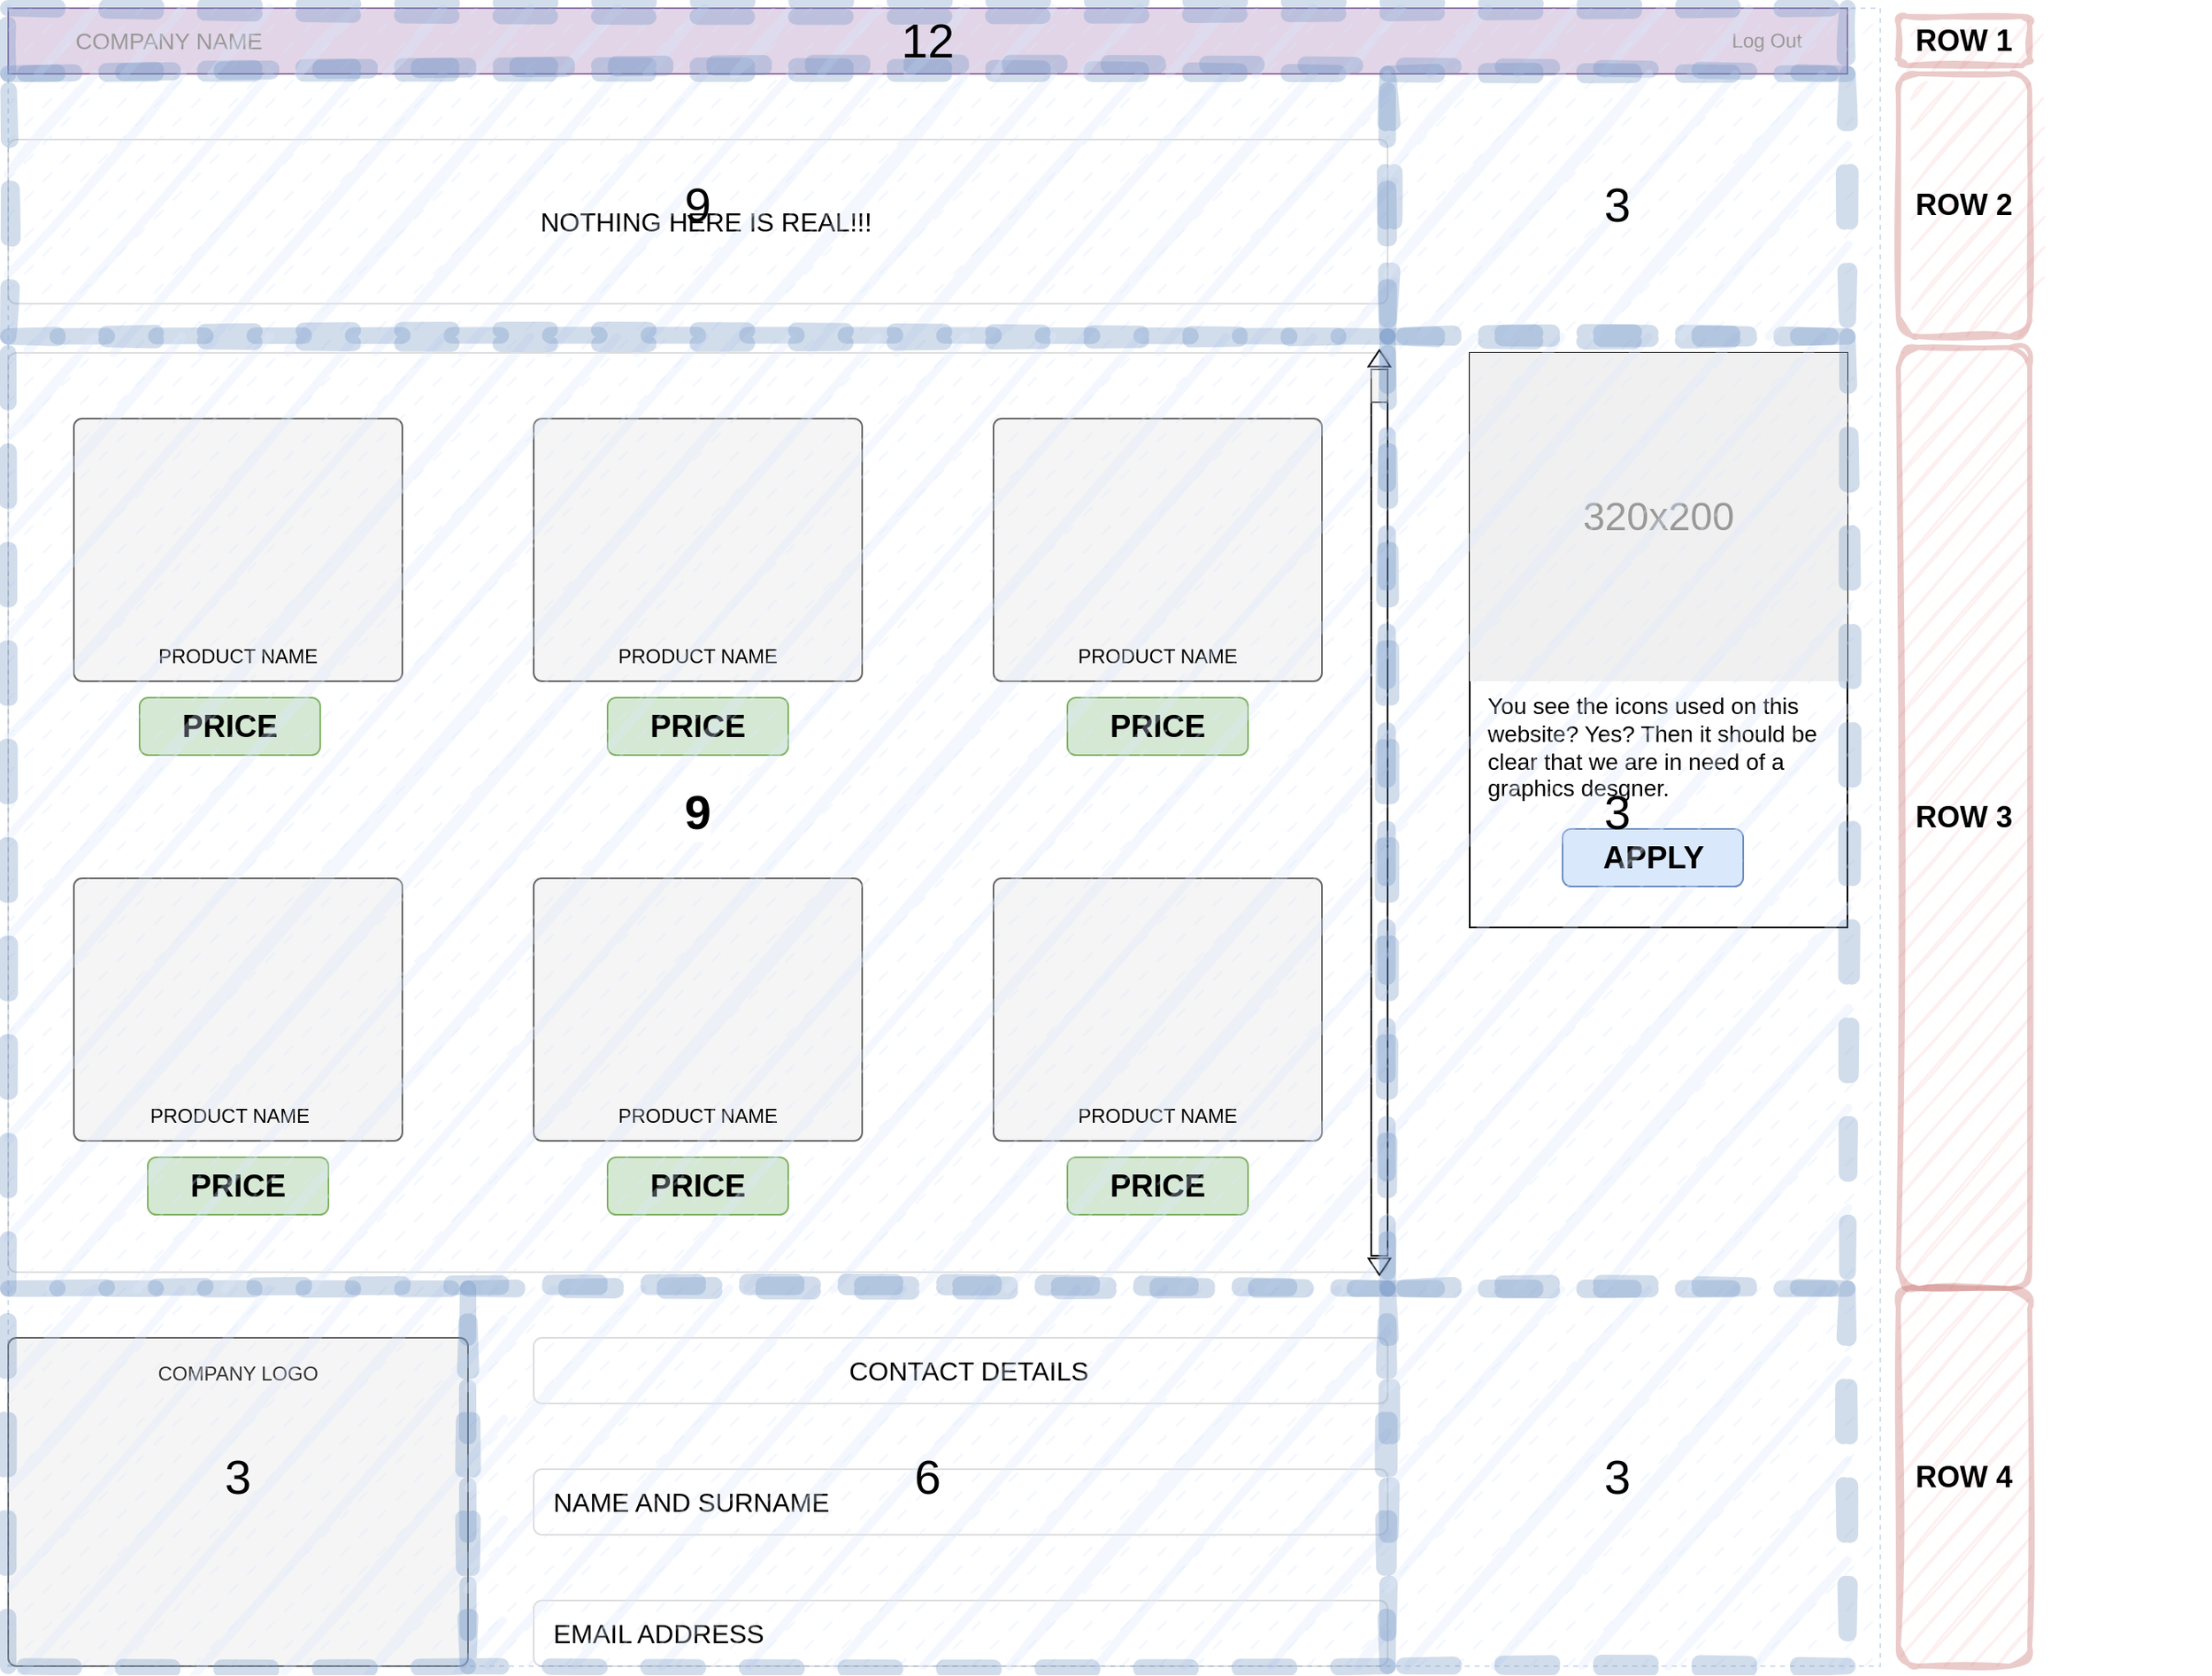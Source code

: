 <mxfile version="21.7.5" type="device">
  <diagram name="Page-1" id="c9db0220-8083-56f3-ca83-edcdcd058819">
    <mxGraphModel dx="1391" dy="857" grid="1" gridSize="10" guides="1" tooltips="1" connect="1" arrows="1" fold="1" page="1" pageScale="1.5" pageWidth="826" pageHeight="1169" background="#ffffff" math="0" shadow="0">
      <root>
        <mxCell id="0" style=";html=1;" />
        <mxCell id="1" style=";html=1;" parent="0" />
        <mxCell id="1Ng4_Pogers-fWILuyGW-9" value="" style="html=1;shadow=0;dashed=0;shape=mxgraph.bootstrap.rrect;rSize=5;fontSize=12;strokeColor=#dddddd;align=left;spacing=10;verticalAlign=top;whiteSpace=wrap;rounded=0;" parent="1" vertex="1">
          <mxGeometry x="160" y="230" width="840" height="560" as="geometry" />
        </mxCell>
        <mxCell id="tDJVFSzK_O32tygDH-b1-42" value="&lt;h2&gt;&lt;b&gt;&lt;font style=&quot;font-size: 19px;&quot;&gt;PRICE&lt;/font&gt;&lt;/b&gt;&lt;/h2&gt;" style="rounded=1;whiteSpace=wrap;html=1;fillColor=#d5e8d4;strokeColor=#82b366;" parent="1" vertex="1">
          <mxGeometry x="240" y="440" width="110" height="35" as="geometry" />
        </mxCell>
        <mxCell id="tDJVFSzK_O32tygDH-b1-43" value="&lt;h2&gt;&lt;b&gt;&lt;font style=&quot;font-size: 19px;&quot;&gt;PRICE&lt;/font&gt;&lt;/b&gt;&lt;/h2&gt;" style="rounded=1;whiteSpace=wrap;html=1;fillColor=#d5e8d4;strokeColor=#82b366;" parent="1" vertex="1">
          <mxGeometry x="525" y="440" width="110" height="35" as="geometry" />
        </mxCell>
        <mxCell id="tDJVFSzK_O32tygDH-b1-44" value="&lt;h2&gt;&lt;b&gt;&lt;font style=&quot;font-size: 19px;&quot;&gt;PRICE&lt;/font&gt;&lt;/b&gt;&lt;/h2&gt;" style="rounded=1;whiteSpace=wrap;html=1;fillColor=#d5e8d4;strokeColor=#82b366;" parent="1" vertex="1">
          <mxGeometry x="805" y="440" width="110" height="35" as="geometry" />
        </mxCell>
        <mxCell id="tDJVFSzK_O32tygDH-b1-45" value="&lt;h2&gt;&lt;b&gt;&lt;font style=&quot;font-size: 19px;&quot;&gt;PRICE&lt;/font&gt;&lt;/b&gt;&lt;/h2&gt;" style="rounded=1;whiteSpace=wrap;html=1;fillColor=#d5e8d4;strokeColor=#82b366;" parent="1" vertex="1">
          <mxGeometry x="805" y="720" width="110" height="35" as="geometry" />
        </mxCell>
        <mxCell id="tDJVFSzK_O32tygDH-b1-46" value="&lt;h2&gt;&lt;b&gt;&lt;font style=&quot;font-size: 19px;&quot;&gt;PRICE&lt;/font&gt;&lt;/b&gt;&lt;/h2&gt;" style="rounded=1;whiteSpace=wrap;html=1;fillColor=#d5e8d4;strokeColor=#82b366;" parent="1" vertex="1">
          <mxGeometry x="525" y="720" width="110" height="35" as="geometry" />
        </mxCell>
        <mxCell id="tDJVFSzK_O32tygDH-b1-47" value="&lt;h2&gt;&lt;b&gt;&lt;font style=&quot;font-size: 19px;&quot;&gt;PRICE&lt;/font&gt;&lt;/b&gt;&lt;/h2&gt;" style="rounded=1;whiteSpace=wrap;html=1;fillColor=#d5e8d4;strokeColor=#82b366;" parent="1" vertex="1">
          <mxGeometry x="245" y="720" width="110" height="35" as="geometry" />
        </mxCell>
        <mxCell id="tDJVFSzK_O32tygDH-b1-41" value="" style="group" parent="1" vertex="1" connectable="0">
          <mxGeometry x="1050.005" y="230" width="230" height="350" as="geometry" />
        </mxCell>
        <mxCell id="tDJVFSzK_O32tygDH-b1-37" value="" style="rounded=0;whiteSpace=wrap;html=1;" parent="tDJVFSzK_O32tygDH-b1-41" vertex="1">
          <mxGeometry width="230" height="350" as="geometry" />
        </mxCell>
        <mxCell id="3d76a8aef4d5c911-12" value="320x200" style="shape=rect;fontSize=24;fillColor=#f0f0f0;strokeColor=none;fontColor=#999999;whiteSpace=wrap;" parent="tDJVFSzK_O32tygDH-b1-41" vertex="1">
          <mxGeometry width="230" height="200" as="geometry" />
        </mxCell>
        <mxCell id="3d76a8aef4d5c911-14" value="You see the icons used on this website? Yes? Then it should be clear that we are in need of a graphics desgner." style="html=1;shadow=0;dashed=0;shape=mxgraph.bootstrap.anchor;strokeColor=#dddddd;whiteSpace=wrap;align=left;verticalAlign=top;fontSize=14;whiteSpace=wrap;" parent="tDJVFSzK_O32tygDH-b1-41" vertex="1">
          <mxGeometry x="8.97" y="200" width="213.03" height="80" as="geometry" />
        </mxCell>
        <mxCell id="tDJVFSzK_O32tygDH-b1-35" value="&lt;h2&gt;&lt;b&gt;&lt;font style=&quot;font-size: 19px;&quot;&gt;APPLY&lt;/font&gt;&lt;/b&gt;&lt;/h2&gt;" style="rounded=1;whiteSpace=wrap;html=1;fillColor=#dae8fc;strokeColor=#6c8ebf;" parent="tDJVFSzK_O32tygDH-b1-41" vertex="1">
          <mxGeometry x="56.515" y="290" width="110" height="35" as="geometry" />
        </mxCell>
        <mxCell id="3d76a8aef4d5c911-1" value="" style="html=1;shadow=0;dashed=0;shape=mxgraph.bootstrap.rect;fillColor=#e1d5e7;strokeColor=#9673a6;whiteSpace=wrap;rounded=0;fontSize=12;align=left;" parent="1" vertex="1">
          <mxGeometry x="160" y="20" width="1120" height="40" as="geometry" />
        </mxCell>
        <mxCell id="3d76a8aef4d5c911-2" value="COMPANY NAME" style="html=1;shadow=0;dashed=0;fillColor=none;strokeColor=none;shape=mxgraph.bootstrap.rect;fontColor=#999999;fontSize=14;whiteSpace=wrap;align=left;" parent="3d76a8aef4d5c911-1" vertex="1">
          <mxGeometry x="38.957" width="779.13" height="40" as="geometry" />
        </mxCell>
        <mxCell id="3d76a8aef4d5c911-10" value="Log Out" style="html=1;shadow=0;dashed=0;fillColor=none;strokeColor=none;shape=mxgraph.bootstrap.rect;fontColor=#999999;whiteSpace=wrap;" parent="3d76a8aef4d5c911-1" vertex="1">
          <mxGeometry x="1022" width="98" height="40" as="geometry" />
        </mxCell>
        <mxCell id="3d76a8aef4d5c911-18" value="NOTHING HERE IS REAL!!!" style="html=1;shadow=0;dashed=0;shape=mxgraph.bootstrap.rrect;rSize=5;strokeColor=#dddddd;;align=center;spacingLeft=10;fontSize=16;whiteSpace=wrap;rounded=0;" parent="1" vertex="1">
          <mxGeometry x="160" y="100" width="840" height="100" as="geometry" />
        </mxCell>
        <mxCell id="3d76a8aef4d5c911-24" value="" style="html=1;shadow=0;dashed=0;shape=mxgraph.bootstrap.rrect;rSize=5;fontSize=12;strokeColor=#666666;align=left;spacing=10;verticalAlign=top;whiteSpace=wrap;rounded=0;fillColor=#f5f5f5;fontColor=#333333;" parent="1" vertex="1">
          <mxGeometry x="200" y="270" width="200" height="160" as="geometry" />
        </mxCell>
        <mxCell id="3d76a8aef4d5c911-29" value="NAME AND SURNAME" style="html=1;shadow=0;dashed=0;shape=mxgraph.bootstrap.rrect;rSize=5;strokeColor=#dddddd;align=left;spacingLeft=10;fontSize=16;whiteSpace=wrap;rounded=0;" parent="1" vertex="1">
          <mxGeometry x="480" y="910" width="520" height="40" as="geometry" />
        </mxCell>
        <mxCell id="1Ng4_Pogers-fWILuyGW-2" value="" style="html=1;shadow=0;dashed=0;shape=mxgraph.bootstrap.rrect;rSize=5;fontSize=12;strokeColor=#666666;align=left;spacing=10;verticalAlign=top;whiteSpace=wrap;rounded=0;fillColor=#f5f5f5;fontColor=#333333;" parent="1" vertex="1">
          <mxGeometry x="480" y="270" width="200" height="160" as="geometry" />
        </mxCell>
        <mxCell id="1Ng4_Pogers-fWILuyGW-3" value="" style="html=1;shadow=0;dashed=0;shape=mxgraph.bootstrap.rrect;rSize=5;fontSize=12;strokeColor=#666666;align=left;spacing=10;verticalAlign=top;whiteSpace=wrap;rounded=0;fillColor=#f5f5f5;fontColor=#333333;" parent="1" vertex="1">
          <mxGeometry x="760" y="270" width="200" height="160" as="geometry" />
        </mxCell>
        <mxCell id="1Ng4_Pogers-fWILuyGW-10" value="" style="html=1;shadow=0;dashed=0;shape=mxgraph.bootstrap.rrect;rSize=5;fontSize=12;strokeColor=#666666;align=left;spacing=10;verticalAlign=top;whiteSpace=wrap;rounded=0;fillColor=#f5f5f5;fontColor=#333333;" parent="1" vertex="1">
          <mxGeometry x="200" y="550" width="200" height="160" as="geometry" />
        </mxCell>
        <mxCell id="1Ng4_Pogers-fWILuyGW-13" value="" style="html=1;shadow=0;dashed=0;shape=mxgraph.bootstrap.rrect;rSize=5;fontSize=12;strokeColor=#666666;align=left;spacing=10;verticalAlign=top;whiteSpace=wrap;rounded=0;fillColor=#f5f5f5;fontColor=#333333;" parent="1" vertex="1">
          <mxGeometry x="480" y="550" width="200" height="160" as="geometry" />
        </mxCell>
        <mxCell id="1Ng4_Pogers-fWILuyGW-15" value="" style="html=1;shadow=0;dashed=0;shape=mxgraph.bootstrap.rrect;rSize=5;fontSize=12;strokeColor=#666666;align=left;spacing=10;verticalAlign=top;whiteSpace=wrap;rounded=0;fillColor=#f5f5f5;fontColor=#333333;" parent="1" vertex="1">
          <mxGeometry x="760" y="550" width="200" height="160" as="geometry" />
        </mxCell>
        <mxCell id="1Ng4_Pogers-fWILuyGW-17" value="" style="rounded=0;whiteSpace=wrap;html=1;" parent="1" vertex="1">
          <mxGeometry x="990" y="240" width="10" height="540" as="geometry" />
        </mxCell>
        <mxCell id="1Ng4_Pogers-fWILuyGW-20" value="" style="triangle;whiteSpace=wrap;html=1;rotation=-90;" parent="1" vertex="1">
          <mxGeometry x="990" y="226.66" width="10" height="13.34" as="geometry" />
        </mxCell>
        <mxCell id="1Ng4_Pogers-fWILuyGW-21" value="" style="triangle;whiteSpace=wrap;html=1;rotation=90;" parent="1" vertex="1">
          <mxGeometry x="990" y="780.0" width="10" height="13.34" as="geometry" />
        </mxCell>
        <mxCell id="1Ng4_Pogers-fWILuyGW-22" value="" style="rounded=0;whiteSpace=wrap;html=1;fillColor=#f5f5f5;fontColor=#333333;strokeColor=#666666;" parent="1" vertex="1">
          <mxGeometry x="990" y="240" width="10" height="20" as="geometry" />
        </mxCell>
        <mxCell id="1Ng4_Pogers-fWILuyGW-23" value="PRODUCT NAME" style="text;html=1;strokeColor=none;fillColor=none;align=center;verticalAlign=middle;whiteSpace=wrap;rounded=0;" parent="1" vertex="1">
          <mxGeometry x="245" y="400" width="110" height="30" as="geometry" />
        </mxCell>
        <mxCell id="1Ng4_Pogers-fWILuyGW-24" value="PRODUCT NAME" style="text;html=1;strokeColor=none;fillColor=none;align=center;verticalAlign=middle;whiteSpace=wrap;rounded=0;" parent="1" vertex="1">
          <mxGeometry x="525" y="400" width="110" height="30" as="geometry" />
        </mxCell>
        <mxCell id="1Ng4_Pogers-fWILuyGW-25" value="PRODUCT NAME" style="text;html=1;strokeColor=none;fillColor=none;align=center;verticalAlign=middle;whiteSpace=wrap;rounded=0;" parent="1" vertex="1">
          <mxGeometry x="805" y="400" width="110" height="30" as="geometry" />
        </mxCell>
        <mxCell id="1Ng4_Pogers-fWILuyGW-26" value="PRODUCT NAME" style="text;html=1;strokeColor=none;fillColor=none;align=center;verticalAlign=middle;whiteSpace=wrap;rounded=0;" parent="1" vertex="1">
          <mxGeometry x="805" y="680" width="110" height="30" as="geometry" />
        </mxCell>
        <mxCell id="1Ng4_Pogers-fWILuyGW-27" value="PRODUCT NAME" style="text;html=1;strokeColor=none;fillColor=none;align=center;verticalAlign=middle;whiteSpace=wrap;rounded=0;" parent="1" vertex="1">
          <mxGeometry x="525" y="680" width="110" height="30" as="geometry" />
        </mxCell>
        <mxCell id="1Ng4_Pogers-fWILuyGW-28" value="PRODUCT NAME" style="text;html=1;strokeColor=none;fillColor=none;align=center;verticalAlign=middle;whiteSpace=wrap;rounded=0;" parent="1" vertex="1">
          <mxGeometry x="240" y="680" width="110" height="30" as="geometry" />
        </mxCell>
        <mxCell id="1Ng4_Pogers-fWILuyGW-29" value="EMAIL ADDRESS" style="html=1;shadow=0;dashed=0;shape=mxgraph.bootstrap.rrect;rSize=5;strokeColor=#dddddd;align=left;spacingLeft=10;fontSize=16;whiteSpace=wrap;rounded=0;" parent="1" vertex="1">
          <mxGeometry x="480" y="990" width="520" height="40" as="geometry" />
        </mxCell>
        <mxCell id="1Ng4_Pogers-fWILuyGW-33" value="COMPANY LOGO" style="html=1;shadow=0;dashed=0;shape=mxgraph.bootstrap.rrect;rSize=5;fontSize=12;strokeColor=#666666;align=center;spacing=10;verticalAlign=top;whiteSpace=wrap;rounded=0;fillColor=#f5f5f5;fontColor=#333333;" parent="1" vertex="1">
          <mxGeometry x="160" y="830" width="280" height="200" as="geometry" />
        </mxCell>
        <mxCell id="1Ng4_Pogers-fWILuyGW-34" value="CONTACT DETAILS" style="html=1;shadow=0;dashed=0;shape=mxgraph.bootstrap.rrect;rSize=5;strokeColor=#dddddd;align=center;spacingLeft=10;fontSize=16;whiteSpace=wrap;rounded=0;" parent="1" vertex="1">
          <mxGeometry x="480" y="830" width="520" height="40" as="geometry" />
        </mxCell>
        <mxCell id="tDJVFSzK_O32tygDH-b1-60" value="" style="group;opacity=30;" parent="1" vertex="1" connectable="0">
          <mxGeometry x="160" y="20" width="1341" height="1010" as="geometry" />
        </mxCell>
        <mxCell id="tDJVFSzK_O32tygDH-b1-40" value="" style="group;fontSize=29;rounded=0;glass=0;shadow=0;opacity=30;strokeWidth=1;perimeterSpacing=2;fillStyle=dashed;dashed=1;fillColor=#dae8fc;strokeColor=#6c8ebf;" parent="tDJVFSzK_O32tygDH-b1-60" vertex="1" connectable="0">
          <mxGeometry width="1140" height="1010" as="geometry" />
        </mxCell>
        <mxCell id="tDJVFSzK_O32tygDH-b1-39" value="" style="group;fontSize=29;rounded=0;glass=0;shadow=0;opacity=30;strokeWidth=10;perimeterSpacing=2;" parent="tDJVFSzK_O32tygDH-b1-40" vertex="1" connectable="0">
          <mxGeometry width="1140" height="1010" as="geometry" />
        </mxCell>
        <mxCell id="tDJVFSzK_O32tygDH-b1-16" value="9" style="rounded=0;whiteSpace=wrap;html=1;dashed=1;fillColor=#dae8fc;strokeColor=#6c8ebf;strokeWidth=10;perimeterSpacing=2;fontSize=29;glass=0;shadow=0;opacity=30;sketch=1;curveFitting=1;jiggle=2;" parent="tDJVFSzK_O32tygDH-b1-39" vertex="1">
          <mxGeometry y="40" width="840" height="160" as="geometry" />
        </mxCell>
        <mxCell id="tDJVFSzK_O32tygDH-b1-18" value="3" style="rounded=0;whiteSpace=wrap;html=1;dashed=1;fillColor=#dae8fc;strokeColor=#6c8ebf;strokeWidth=10;perimeterSpacing=2;fontSize=29;glass=0;shadow=0;opacity=30;sketch=1;curveFitting=1;jiggle=2;" parent="tDJVFSzK_O32tygDH-b1-39" vertex="1">
          <mxGeometry y="780" width="280" height="230" as="geometry" />
        </mxCell>
        <mxCell id="tDJVFSzK_O32tygDH-b1-19" value="6" style="rounded=0;whiteSpace=wrap;html=1;dashed=1;fillColor=#dae8fc;strokeColor=#6c8ebf;strokeWidth=10;perimeterSpacing=2;fontSize=29;glass=0;shadow=0;opacity=30;sketch=1;curveFitting=1;jiggle=2;" parent="tDJVFSzK_O32tygDH-b1-39" vertex="1">
          <mxGeometry x="280" y="780" width="560" height="230" as="geometry" />
        </mxCell>
        <mxCell id="tDJVFSzK_O32tygDH-b1-32" value="3" style="rounded=0;whiteSpace=wrap;html=1;dashed=1;fillColor=#dae8fc;strokeColor=#6c8ebf;strokeWidth=10;perimeterSpacing=2;fontSize=29;glass=0;shadow=0;opacity=30;sketch=1;curveFitting=1;jiggle=2;" parent="tDJVFSzK_O32tygDH-b1-39" vertex="1">
          <mxGeometry x="840" y="780" width="280" height="230" as="geometry" />
        </mxCell>
        <mxCell id="tDJVFSzK_O32tygDH-b1-12" value="12" style="rounded=0;whiteSpace=wrap;html=1;dashed=1;fillColor=#dae8fc;strokeColor=#6c8ebf;strokeWidth=10;perimeterSpacing=2;fontSize=29;glass=0;shadow=0;opacity=30;sketch=1;curveFitting=1;jiggle=2;" parent="tDJVFSzK_O32tygDH-b1-39" vertex="1">
          <mxGeometry width="1120" height="40" as="geometry" />
        </mxCell>
        <mxCell id="tDJVFSzK_O32tygDH-b1-30" value="3" style="rounded=0;whiteSpace=wrap;html=1;dashed=1;fillColor=#dae8fc;strokeColor=#6c8ebf;strokeWidth=10;perimeterSpacing=2;fontSize=29;glass=0;shadow=0;opacity=30;sketch=1;curveFitting=1;jiggle=2;" parent="tDJVFSzK_O32tygDH-b1-40" vertex="1">
          <mxGeometry x="840" y="200" width="280" height="580" as="geometry" />
        </mxCell>
        <mxCell id="tDJVFSzK_O32tygDH-b1-38" value="3" style="rounded=0;whiteSpace=wrap;html=1;dashed=1;fillColor=#dae8fc;strokeColor=#6c8ebf;strokeWidth=10;perimeterSpacing=2;fontSize=29;glass=0;shadow=0;opacity=30;sketch=1;curveFitting=1;jiggle=2;" parent="tDJVFSzK_O32tygDH-b1-40" vertex="1">
          <mxGeometry x="840" y="40" width="280" height="160" as="geometry" />
        </mxCell>
        <mxCell id="tDJVFSzK_O32tygDH-b1-51" value="9" style="rounded=0;whiteSpace=wrap;html=1;dashed=1;fillColor=#dae8fc;strokeColor=#6c8ebf;strokeWidth=10;perimeterSpacing=2;fontSize=29;glass=0;shadow=0;opacity=30;sketch=1;curveFitting=1;jiggle=2;fontStyle=1;labelBackgroundColor=default;labelBorderColor=none;" parent="tDJVFSzK_O32tygDH-b1-40" vertex="1">
          <mxGeometry y="200" width="840" height="580" as="geometry" />
        </mxCell>
        <mxCell id="tDJVFSzK_O32tygDH-b1-59" value="" style="group;opacity=30;" parent="tDJVFSzK_O32tygDH-b1-60" vertex="1" connectable="0">
          <mxGeometry x="1151" y="5" width="190" height="1005" as="geometry" />
        </mxCell>
        <mxCell id="tDJVFSzK_O32tygDH-b1-53" value="&lt;b&gt;&lt;font style=&quot;font-size: 18px;&quot;&gt;ROW 1&lt;/font&gt;&lt;/b&gt;" style="text;html=1;strokeColor=#b85450;fillColor=#f8cecc;align=center;verticalAlign=middle;whiteSpace=wrap;rounded=1;strokeWidth=3;sketch=1;curveFitting=1;jiggle=2;opacity=30;" parent="tDJVFSzK_O32tygDH-b1-59" vertex="1">
          <mxGeometry width="80" height="30" as="geometry" />
        </mxCell>
        <mxCell id="tDJVFSzK_O32tygDH-b1-54" value="&lt;b&gt;&lt;font style=&quot;font-size: 18px;&quot;&gt;ROW 2&lt;/font&gt;&lt;/b&gt;" style="text;html=1;strokeColor=#b85450;fillColor=#f8cecc;align=center;verticalAlign=middle;whiteSpace=wrap;rounded=1;strokeWidth=3;sketch=1;curveFitting=1;jiggle=2;opacity=30;" parent="tDJVFSzK_O32tygDH-b1-59" vertex="1">
          <mxGeometry y="35" width="80" height="160" as="geometry" />
        </mxCell>
        <mxCell id="tDJVFSzK_O32tygDH-b1-55" value="&lt;b&gt;&lt;font style=&quot;font-size: 18px;&quot;&gt;ROW 3&lt;/font&gt;&lt;/b&gt;" style="text;html=1;strokeColor=#b85450;fillColor=#f8cecc;align=center;verticalAlign=middle;whiteSpace=wrap;rounded=1;strokeWidth=3;sketch=1;curveFitting=1;jiggle=2;opacity=30;" parent="tDJVFSzK_O32tygDH-b1-59" vertex="1">
          <mxGeometry y="201.66" width="80" height="573.34" as="geometry" />
        </mxCell>
        <mxCell id="tDJVFSzK_O32tygDH-b1-56" value="&lt;b&gt;&lt;font style=&quot;font-size: 18px;&quot;&gt;ROW 4&lt;/font&gt;&lt;/b&gt;" style="text;html=1;strokeColor=#b85450;fillColor=#f8cecc;align=center;verticalAlign=middle;whiteSpace=wrap;rounded=1;strokeWidth=3;sketch=1;curveFitting=1;jiggle=2;opacity=30;" parent="tDJVFSzK_O32tygDH-b1-59" vertex="1">
          <mxGeometry y="775" width="80" height="230" as="geometry" />
        </mxCell>
      </root>
    </mxGraphModel>
  </diagram>
</mxfile>
